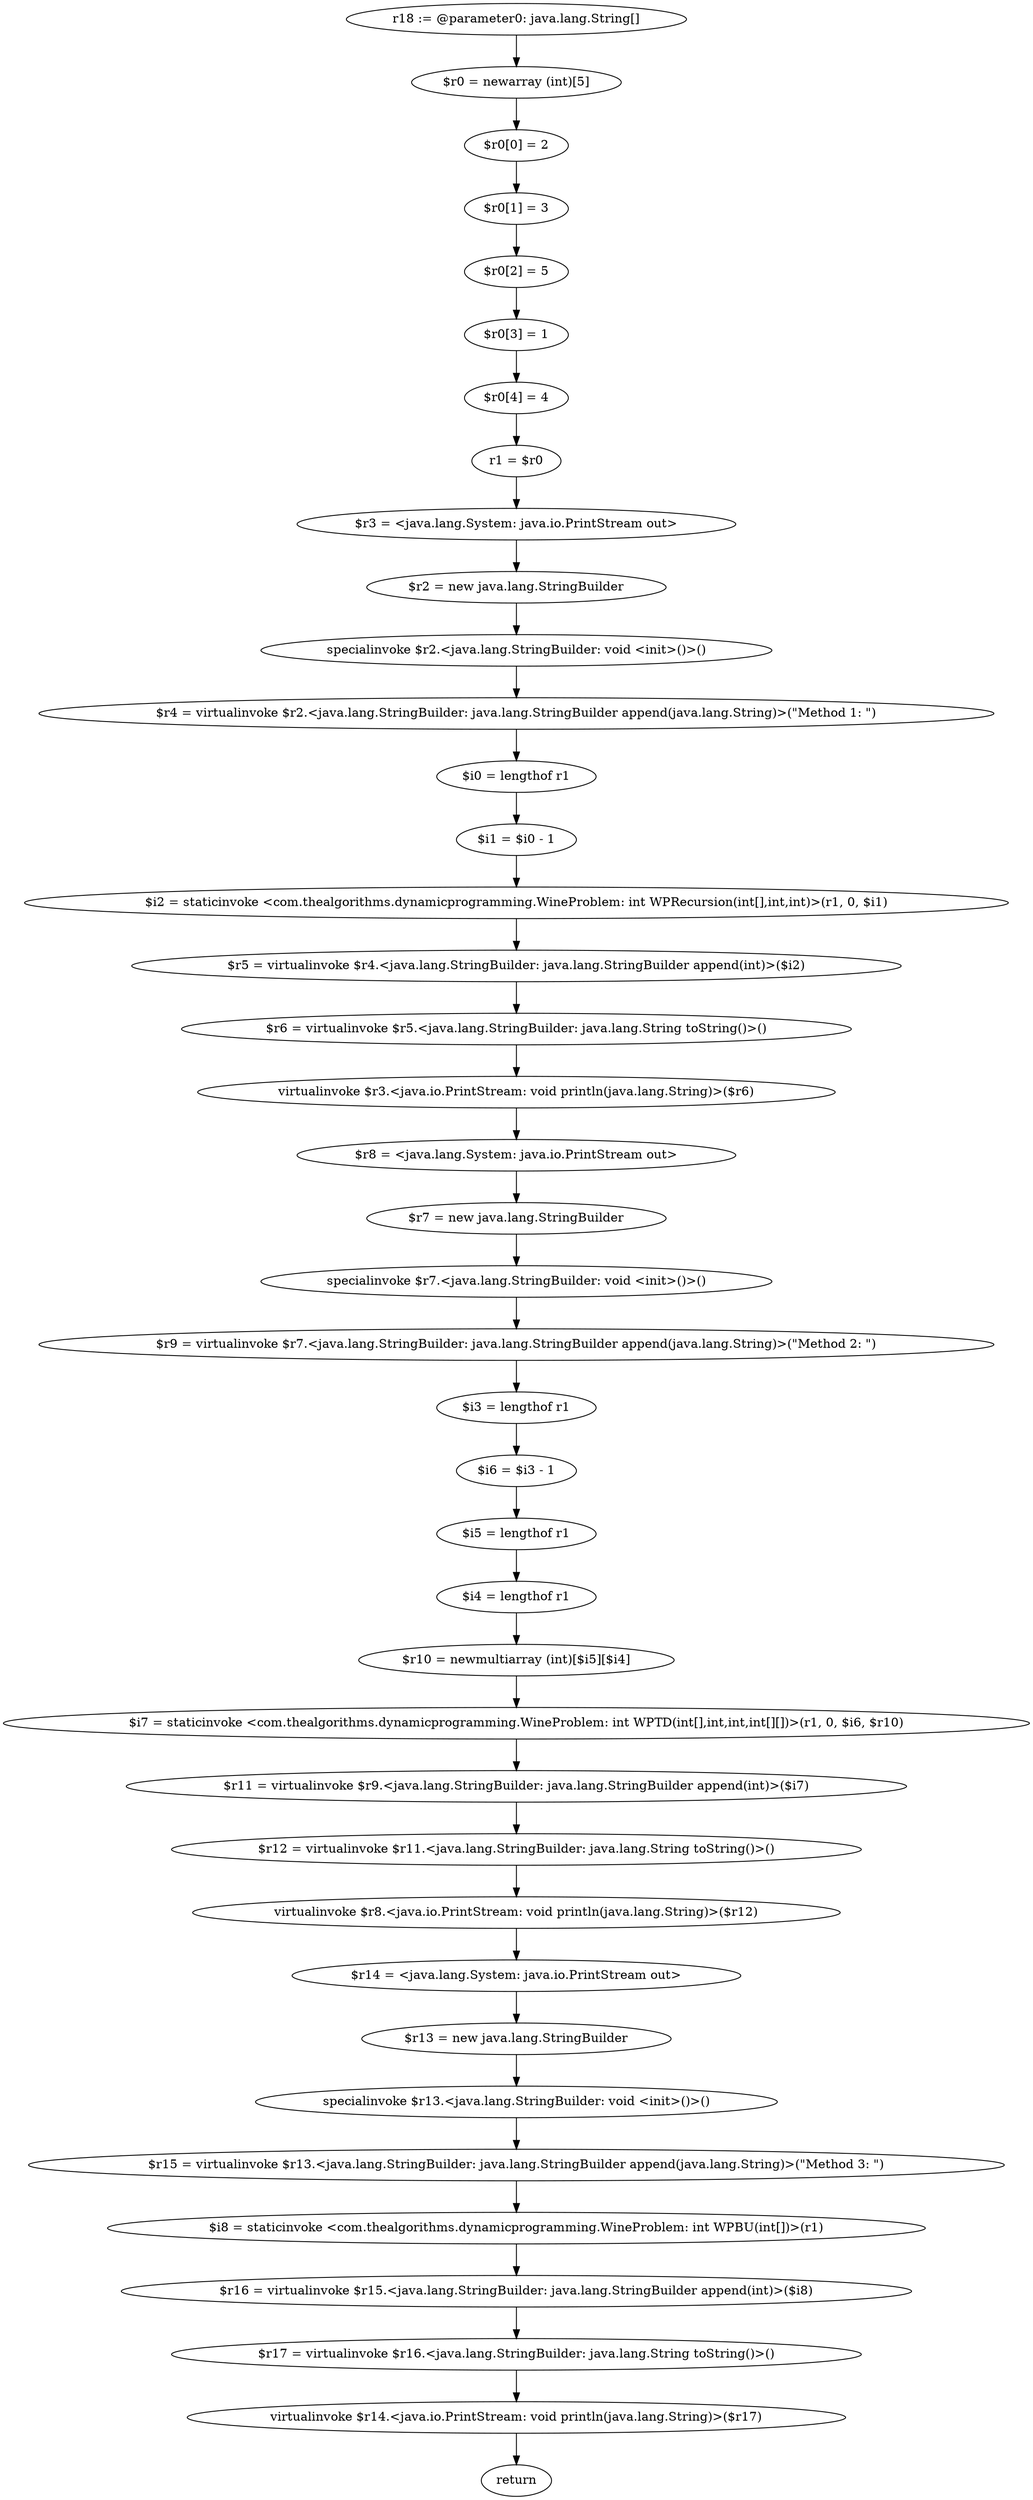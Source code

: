 digraph "unitGraph" {
    "r18 := @parameter0: java.lang.String[]"
    "$r0 = newarray (int)[5]"
    "$r0[0] = 2"
    "$r0[1] = 3"
    "$r0[2] = 5"
    "$r0[3] = 1"
    "$r0[4] = 4"
    "r1 = $r0"
    "$r3 = <java.lang.System: java.io.PrintStream out>"
    "$r2 = new java.lang.StringBuilder"
    "specialinvoke $r2.<java.lang.StringBuilder: void <init>()>()"
    "$r4 = virtualinvoke $r2.<java.lang.StringBuilder: java.lang.StringBuilder append(java.lang.String)>(\"Method 1: \")"
    "$i0 = lengthof r1"
    "$i1 = $i0 - 1"
    "$i2 = staticinvoke <com.thealgorithms.dynamicprogramming.WineProblem: int WPRecursion(int[],int,int)>(r1, 0, $i1)"
    "$r5 = virtualinvoke $r4.<java.lang.StringBuilder: java.lang.StringBuilder append(int)>($i2)"
    "$r6 = virtualinvoke $r5.<java.lang.StringBuilder: java.lang.String toString()>()"
    "virtualinvoke $r3.<java.io.PrintStream: void println(java.lang.String)>($r6)"
    "$r8 = <java.lang.System: java.io.PrintStream out>"
    "$r7 = new java.lang.StringBuilder"
    "specialinvoke $r7.<java.lang.StringBuilder: void <init>()>()"
    "$r9 = virtualinvoke $r7.<java.lang.StringBuilder: java.lang.StringBuilder append(java.lang.String)>(\"Method 2: \")"
    "$i3 = lengthof r1"
    "$i6 = $i3 - 1"
    "$i5 = lengthof r1"
    "$i4 = lengthof r1"
    "$r10 = newmultiarray (int)[$i5][$i4]"
    "$i7 = staticinvoke <com.thealgorithms.dynamicprogramming.WineProblem: int WPTD(int[],int,int,int[][])>(r1, 0, $i6, $r10)"
    "$r11 = virtualinvoke $r9.<java.lang.StringBuilder: java.lang.StringBuilder append(int)>($i7)"
    "$r12 = virtualinvoke $r11.<java.lang.StringBuilder: java.lang.String toString()>()"
    "virtualinvoke $r8.<java.io.PrintStream: void println(java.lang.String)>($r12)"
    "$r14 = <java.lang.System: java.io.PrintStream out>"
    "$r13 = new java.lang.StringBuilder"
    "specialinvoke $r13.<java.lang.StringBuilder: void <init>()>()"
    "$r15 = virtualinvoke $r13.<java.lang.StringBuilder: java.lang.StringBuilder append(java.lang.String)>(\"Method 3: \")"
    "$i8 = staticinvoke <com.thealgorithms.dynamicprogramming.WineProblem: int WPBU(int[])>(r1)"
    "$r16 = virtualinvoke $r15.<java.lang.StringBuilder: java.lang.StringBuilder append(int)>($i8)"
    "$r17 = virtualinvoke $r16.<java.lang.StringBuilder: java.lang.String toString()>()"
    "virtualinvoke $r14.<java.io.PrintStream: void println(java.lang.String)>($r17)"
    "return"
    "r18 := @parameter0: java.lang.String[]"->"$r0 = newarray (int)[5]";
    "$r0 = newarray (int)[5]"->"$r0[0] = 2";
    "$r0[0] = 2"->"$r0[1] = 3";
    "$r0[1] = 3"->"$r0[2] = 5";
    "$r0[2] = 5"->"$r0[3] = 1";
    "$r0[3] = 1"->"$r0[4] = 4";
    "$r0[4] = 4"->"r1 = $r0";
    "r1 = $r0"->"$r3 = <java.lang.System: java.io.PrintStream out>";
    "$r3 = <java.lang.System: java.io.PrintStream out>"->"$r2 = new java.lang.StringBuilder";
    "$r2 = new java.lang.StringBuilder"->"specialinvoke $r2.<java.lang.StringBuilder: void <init>()>()";
    "specialinvoke $r2.<java.lang.StringBuilder: void <init>()>()"->"$r4 = virtualinvoke $r2.<java.lang.StringBuilder: java.lang.StringBuilder append(java.lang.String)>(\"Method 1: \")";
    "$r4 = virtualinvoke $r2.<java.lang.StringBuilder: java.lang.StringBuilder append(java.lang.String)>(\"Method 1: \")"->"$i0 = lengthof r1";
    "$i0 = lengthof r1"->"$i1 = $i0 - 1";
    "$i1 = $i0 - 1"->"$i2 = staticinvoke <com.thealgorithms.dynamicprogramming.WineProblem: int WPRecursion(int[],int,int)>(r1, 0, $i1)";
    "$i2 = staticinvoke <com.thealgorithms.dynamicprogramming.WineProblem: int WPRecursion(int[],int,int)>(r1, 0, $i1)"->"$r5 = virtualinvoke $r4.<java.lang.StringBuilder: java.lang.StringBuilder append(int)>($i2)";
    "$r5 = virtualinvoke $r4.<java.lang.StringBuilder: java.lang.StringBuilder append(int)>($i2)"->"$r6 = virtualinvoke $r5.<java.lang.StringBuilder: java.lang.String toString()>()";
    "$r6 = virtualinvoke $r5.<java.lang.StringBuilder: java.lang.String toString()>()"->"virtualinvoke $r3.<java.io.PrintStream: void println(java.lang.String)>($r6)";
    "virtualinvoke $r3.<java.io.PrintStream: void println(java.lang.String)>($r6)"->"$r8 = <java.lang.System: java.io.PrintStream out>";
    "$r8 = <java.lang.System: java.io.PrintStream out>"->"$r7 = new java.lang.StringBuilder";
    "$r7 = new java.lang.StringBuilder"->"specialinvoke $r7.<java.lang.StringBuilder: void <init>()>()";
    "specialinvoke $r7.<java.lang.StringBuilder: void <init>()>()"->"$r9 = virtualinvoke $r7.<java.lang.StringBuilder: java.lang.StringBuilder append(java.lang.String)>(\"Method 2: \")";
    "$r9 = virtualinvoke $r7.<java.lang.StringBuilder: java.lang.StringBuilder append(java.lang.String)>(\"Method 2: \")"->"$i3 = lengthof r1";
    "$i3 = lengthof r1"->"$i6 = $i3 - 1";
    "$i6 = $i3 - 1"->"$i5 = lengthof r1";
    "$i5 = lengthof r1"->"$i4 = lengthof r1";
    "$i4 = lengthof r1"->"$r10 = newmultiarray (int)[$i5][$i4]";
    "$r10 = newmultiarray (int)[$i5][$i4]"->"$i7 = staticinvoke <com.thealgorithms.dynamicprogramming.WineProblem: int WPTD(int[],int,int,int[][])>(r1, 0, $i6, $r10)";
    "$i7 = staticinvoke <com.thealgorithms.dynamicprogramming.WineProblem: int WPTD(int[],int,int,int[][])>(r1, 0, $i6, $r10)"->"$r11 = virtualinvoke $r9.<java.lang.StringBuilder: java.lang.StringBuilder append(int)>($i7)";
    "$r11 = virtualinvoke $r9.<java.lang.StringBuilder: java.lang.StringBuilder append(int)>($i7)"->"$r12 = virtualinvoke $r11.<java.lang.StringBuilder: java.lang.String toString()>()";
    "$r12 = virtualinvoke $r11.<java.lang.StringBuilder: java.lang.String toString()>()"->"virtualinvoke $r8.<java.io.PrintStream: void println(java.lang.String)>($r12)";
    "virtualinvoke $r8.<java.io.PrintStream: void println(java.lang.String)>($r12)"->"$r14 = <java.lang.System: java.io.PrintStream out>";
    "$r14 = <java.lang.System: java.io.PrintStream out>"->"$r13 = new java.lang.StringBuilder";
    "$r13 = new java.lang.StringBuilder"->"specialinvoke $r13.<java.lang.StringBuilder: void <init>()>()";
    "specialinvoke $r13.<java.lang.StringBuilder: void <init>()>()"->"$r15 = virtualinvoke $r13.<java.lang.StringBuilder: java.lang.StringBuilder append(java.lang.String)>(\"Method 3: \")";
    "$r15 = virtualinvoke $r13.<java.lang.StringBuilder: java.lang.StringBuilder append(java.lang.String)>(\"Method 3: \")"->"$i8 = staticinvoke <com.thealgorithms.dynamicprogramming.WineProblem: int WPBU(int[])>(r1)";
    "$i8 = staticinvoke <com.thealgorithms.dynamicprogramming.WineProblem: int WPBU(int[])>(r1)"->"$r16 = virtualinvoke $r15.<java.lang.StringBuilder: java.lang.StringBuilder append(int)>($i8)";
    "$r16 = virtualinvoke $r15.<java.lang.StringBuilder: java.lang.StringBuilder append(int)>($i8)"->"$r17 = virtualinvoke $r16.<java.lang.StringBuilder: java.lang.String toString()>()";
    "$r17 = virtualinvoke $r16.<java.lang.StringBuilder: java.lang.String toString()>()"->"virtualinvoke $r14.<java.io.PrintStream: void println(java.lang.String)>($r17)";
    "virtualinvoke $r14.<java.io.PrintStream: void println(java.lang.String)>($r17)"->"return";
}
